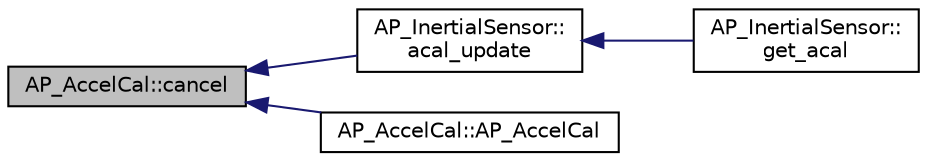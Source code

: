 digraph "AP_AccelCal::cancel"
{
 // INTERACTIVE_SVG=YES
  edge [fontname="Helvetica",fontsize="10",labelfontname="Helvetica",labelfontsize="10"];
  node [fontname="Helvetica",fontsize="10",shape=record];
  rankdir="LR";
  Node1 [label="AP_AccelCal::cancel",height=0.2,width=0.4,color="black", fillcolor="grey75", style="filled", fontcolor="black"];
  Node1 -> Node2 [dir="back",color="midnightblue",fontsize="10",style="solid",fontname="Helvetica"];
  Node2 [label="AP_InertialSensor::\lacal_update",height=0.2,width=0.4,color="black", fillcolor="white", style="filled",URL="$classAP__InertialSensor.html#a9ca5d711a97f4c33fe6a7c31b1329761"];
  Node2 -> Node3 [dir="back",color="midnightblue",fontsize="10",style="solid",fontname="Helvetica"];
  Node3 [label="AP_InertialSensor::\lget_acal",height=0.2,width=0.4,color="black", fillcolor="white", style="filled",URL="$classAP__InertialSensor.html#ab7992b2d70b268a86ad4354531ae464d"];
  Node1 -> Node4 [dir="back",color="midnightblue",fontsize="10",style="solid",fontname="Helvetica"];
  Node4 [label="AP_AccelCal::AP_AccelCal",height=0.2,width=0.4,color="black", fillcolor="white", style="filled",URL="$classAP__AccelCal.html#a04edd404ef14de6e6106e02f3746afeb"];
}
